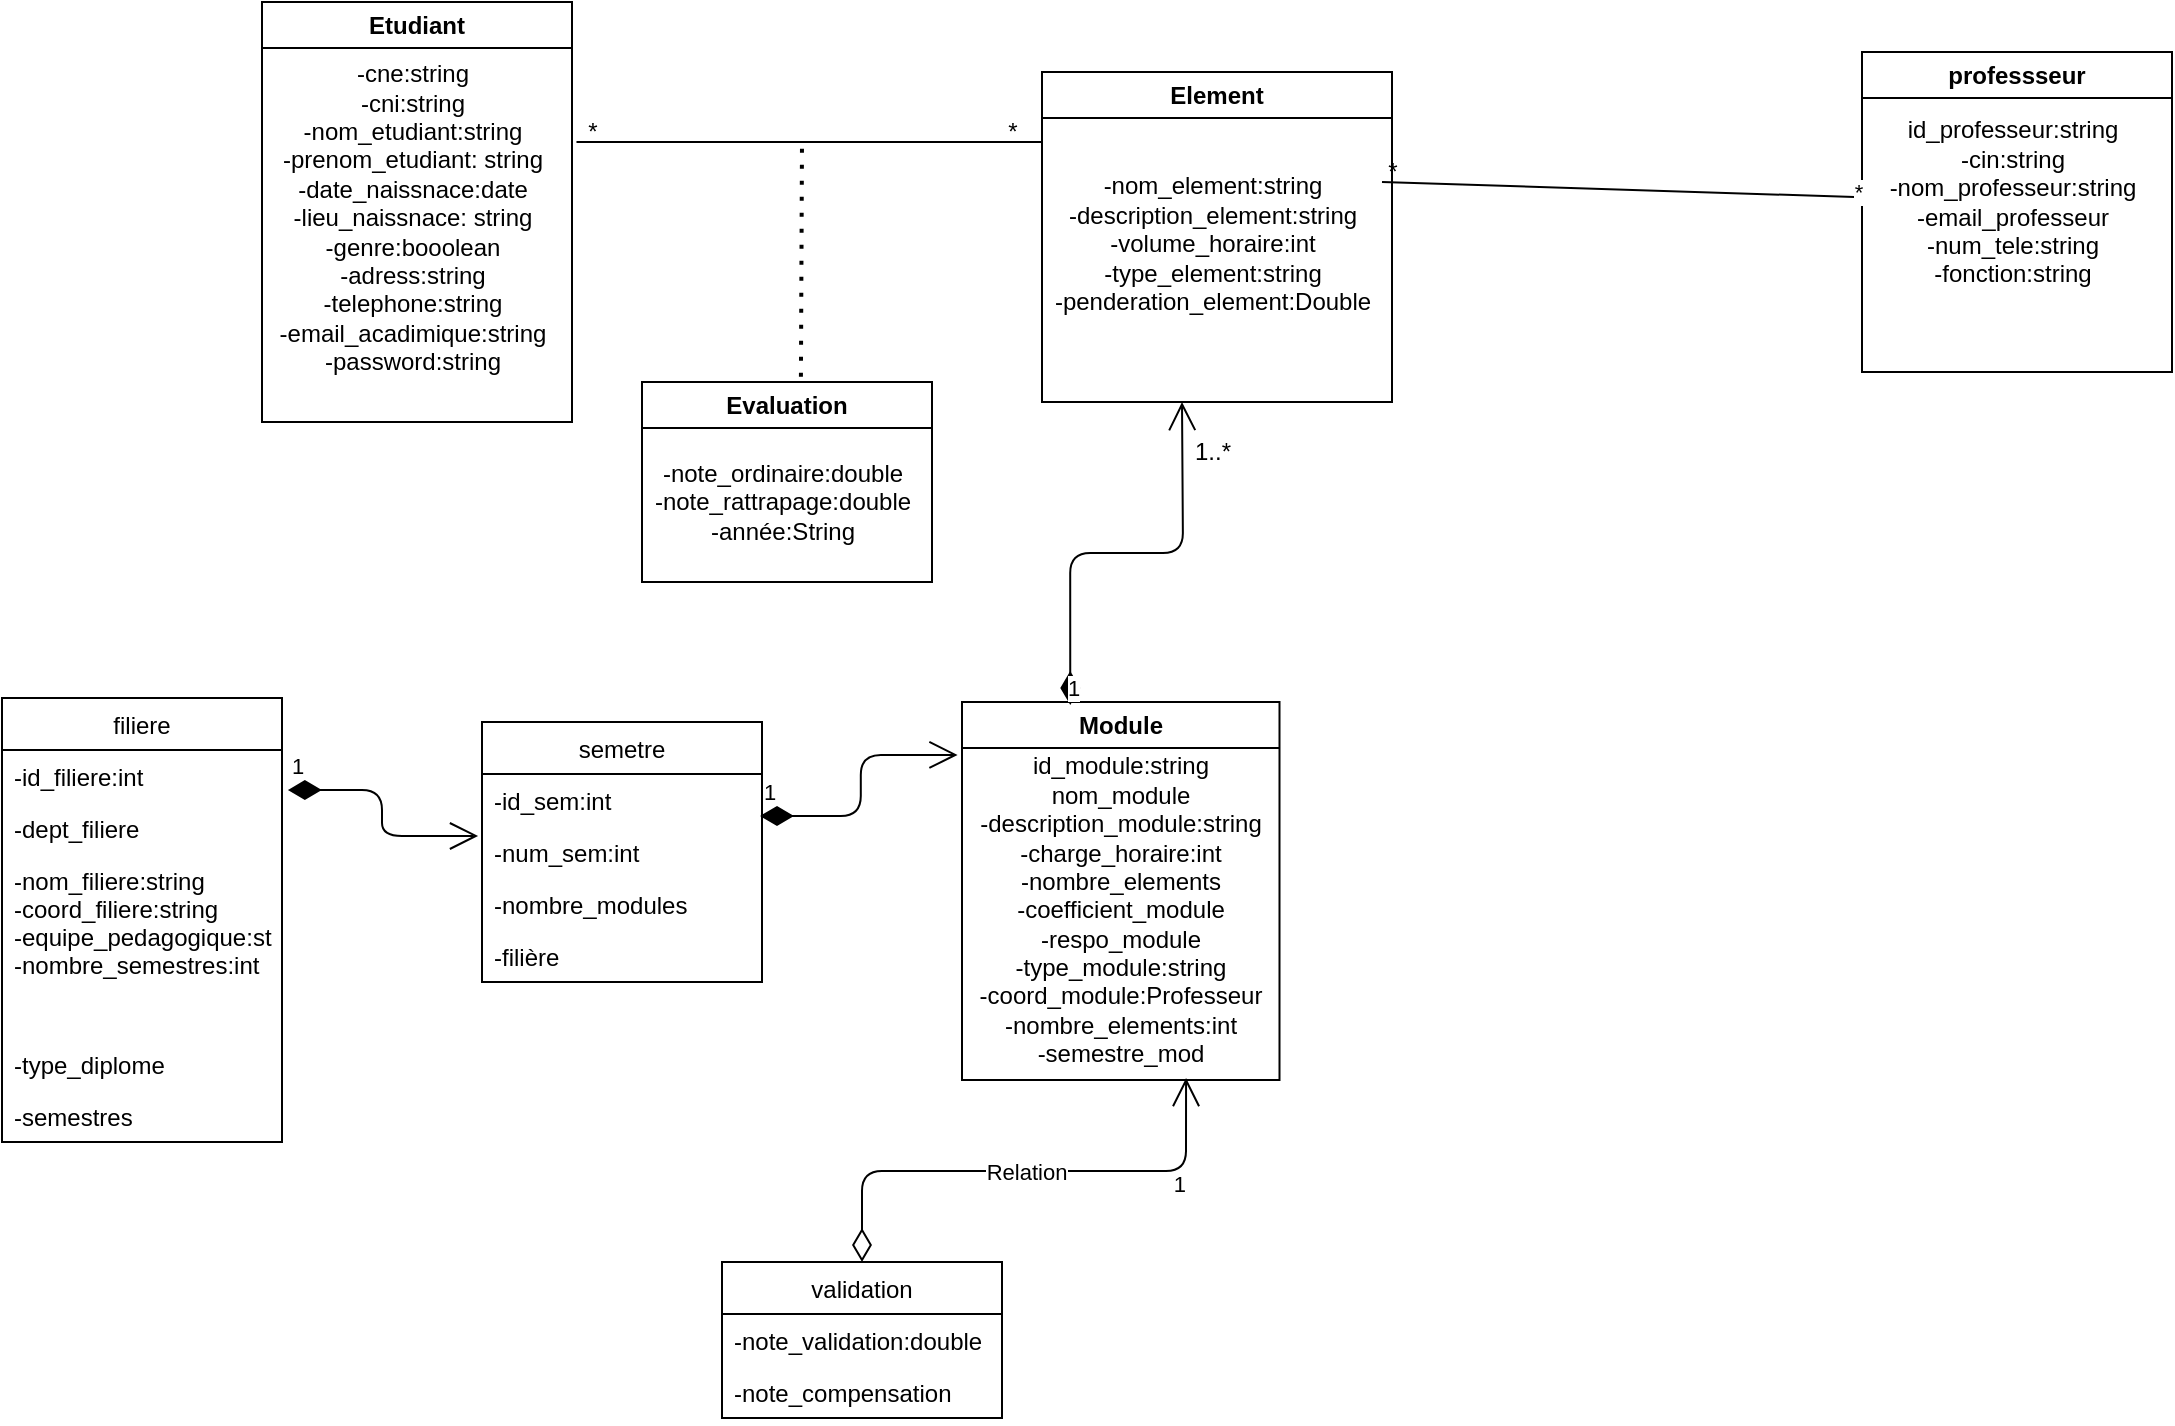<mxfile>
    <diagram id="AJ0hMvki0WESXabfGUj_" name="Page-1">
        <mxGraphModel dx="628" dy="487" grid="1" gridSize="10" guides="1" tooltips="1" connect="1" arrows="1" fold="1" page="1" pageScale="1" pageWidth="850" pageHeight="1100" math="0" shadow="0">
            <root>
                <mxCell id="0"/>
                <mxCell id="1" parent="0"/>
                <mxCell id="2" value="Etudiant" style="swimlane;whiteSpace=wrap;html=1;" parent="1" vertex="1">
                    <mxGeometry x="220" y="70" width="155" height="210" as="geometry"/>
                </mxCell>
                <mxCell id="3" value="&lt;div&gt;-cne:string&lt;/div&gt;&lt;div&gt;-cni:string&lt;/div&gt;&lt;div&gt;-nom_etudiant:string&lt;/div&gt;&lt;div&gt;-prenom_etudiant: string&lt;/div&gt;&lt;div&gt;-date_naissnace:date&lt;/div&gt;&lt;div&gt;-lieu_naissnace: string&lt;/div&gt;&lt;div&gt;-genre:booolean&lt;/div&gt;&lt;div&gt;-adress:string&lt;/div&gt;&lt;div&gt;-telephone:string&lt;/div&gt;&lt;div&gt;-email_acadimique:string&lt;/div&gt;&lt;div&gt;-password:string&lt;/div&gt;&lt;div&gt;&lt;br&gt;&lt;/div&gt;" style="text;html=1;align=center;verticalAlign=middle;resizable=0;points=[];autosize=1;strokeColor=none;fillColor=none;" parent="2" vertex="1">
                    <mxGeometry x="-5" y="20" width="160" height="190" as="geometry"/>
                </mxCell>
                <mxCell id="5" value="Evaluation" style="swimlane;whiteSpace=wrap;html=1;" parent="1" vertex="1">
                    <mxGeometry x="410" y="260" width="145" height="100" as="geometry"/>
                </mxCell>
                <mxCell id="6" value="-note_ordinaire:double&lt;br&gt;-note_rattrapage:double&lt;br&gt;-année:String" style="text;html=1;align=center;verticalAlign=middle;resizable=0;points=[];autosize=1;strokeColor=none;fillColor=none;" parent="5" vertex="1">
                    <mxGeometry x="-5" y="30" width="150" height="60" as="geometry"/>
                </mxCell>
                <mxCell id="8" value="Element" style="swimlane;whiteSpace=wrap;html=1;" parent="1" vertex="1">
                    <mxGeometry x="610" y="105" width="175" height="165" as="geometry"/>
                </mxCell>
                <mxCell id="10" value="&lt;div&gt;-nom_element:string&lt;/div&gt;&lt;div&gt;-description_element:string&lt;/div&gt;&lt;div&gt;-volume_horaire:int&lt;/div&gt;&lt;div&gt;-type_element:string&lt;/div&gt;&lt;div&gt;-penderation_element:Double&lt;/div&gt;&lt;div&gt;&lt;br&gt;&lt;/div&gt;" style="text;html=1;align=center;verticalAlign=middle;resizable=0;points=[];autosize=1;strokeColor=none;fillColor=none;" parent="8" vertex="1">
                    <mxGeometry x="-5" y="42.5" width="180" height="100" as="geometry"/>
                </mxCell>
                <mxCell id="12" value="" style="endArrow=none;html=1;exitX=1.014;exitY=0.263;exitDx=0;exitDy=0;exitPerimeter=0;" parent="1" source="3" edge="1">
                    <mxGeometry width="50" height="50" relative="1" as="geometry">
                        <mxPoint x="470" y="240" as="sourcePoint"/>
                        <mxPoint x="610" y="140" as="targetPoint"/>
                    </mxGeometry>
                </mxCell>
                <mxCell id="14" value="" style="endArrow=none;dashed=1;html=1;dashPattern=1 3;strokeWidth=2;exitX=0.548;exitY=-0.026;exitDx=0;exitDy=0;exitPerimeter=0;" parent="1" source="5" edge="1">
                    <mxGeometry width="50" height="50" relative="1" as="geometry">
                        <mxPoint x="490" y="250" as="sourcePoint"/>
                        <mxPoint x="490" y="140" as="targetPoint"/>
                    </mxGeometry>
                </mxCell>
                <mxCell id="15" value="Module" style="swimlane;whiteSpace=wrap;html=1;" parent="1" vertex="1">
                    <mxGeometry x="570" y="420" width="158.75" height="189" as="geometry"/>
                </mxCell>
                <mxCell id="17" value="&lt;div&gt;id_module:string&lt;/div&gt;&lt;div&gt;nom_module&lt;/div&gt;&lt;div&gt;-description_module:string&lt;/div&gt;&lt;div&gt;-charge_horaire:int&lt;/div&gt;&lt;div&gt;-nombre_elements&lt;/div&gt;&lt;div&gt;-coefficient_module&lt;/div&gt;&lt;div&gt;-respo_module&lt;/div&gt;&lt;div&gt;&lt;span style=&quot;background-color: initial;&quot;&gt;-type_module:string&lt;/span&gt;&lt;/div&gt;&lt;div&gt;-coord_module:Professeur&lt;/div&gt;&lt;div&gt;-nombre_elements:int&lt;/div&gt;&lt;div&gt;-semestre_mod&lt;/div&gt;" style="text;html=1;align=center;verticalAlign=middle;resizable=0;points=[];autosize=1;strokeColor=none;fillColor=none;" parent="15" vertex="1">
                    <mxGeometry x="-1.25" y="19" width="160" height="170" as="geometry"/>
                </mxCell>
                <mxCell id="18" value="1" style="endArrow=open;html=1;endSize=12;startArrow=diamondThin;startSize=14;startFill=1;edgeStyle=orthogonalEdgeStyle;align=left;verticalAlign=bottom;exitX=0.341;exitY=0.008;exitDx=0;exitDy=0;exitPerimeter=0;" parent="1" source="15" edge="1">
                    <mxGeometry x="-1" y="3" relative="1" as="geometry">
                        <mxPoint x="510" y="360" as="sourcePoint"/>
                        <mxPoint x="680" y="270" as="targetPoint"/>
                    </mxGeometry>
                </mxCell>
                <mxCell id="19" value="1..*" style="text;html=1;align=center;verticalAlign=middle;resizable=0;points=[];autosize=1;strokeColor=none;fillColor=none;" parent="1" vertex="1">
                    <mxGeometry x="675" y="280" width="40" height="30" as="geometry"/>
                </mxCell>
                <mxCell id="20" value="*" style="text;html=1;align=center;verticalAlign=middle;resizable=0;points=[];autosize=1;strokeColor=none;fillColor=none;" parent="1" vertex="1">
                    <mxGeometry x="580" y="120" width="30" height="30" as="geometry"/>
                </mxCell>
                <mxCell id="21" value="*" style="text;html=1;align=center;verticalAlign=middle;resizable=0;points=[];autosize=1;strokeColor=none;fillColor=none;" parent="1" vertex="1">
                    <mxGeometry x="370" y="120" width="30" height="30" as="geometry"/>
                </mxCell>
                <mxCell id="22" value="semetre" style="swimlane;fontStyle=0;childLayout=stackLayout;horizontal=1;startSize=26;fillColor=none;horizontalStack=0;resizeParent=1;resizeParentMax=0;resizeLast=0;collapsible=1;marginBottom=0;" parent="1" vertex="1">
                    <mxGeometry x="330" y="430" width="140" height="130" as="geometry"/>
                </mxCell>
                <mxCell id="23" value="-id_sem:int" style="text;strokeColor=none;fillColor=none;align=left;verticalAlign=top;spacingLeft=4;spacingRight=4;overflow=hidden;rotatable=0;points=[[0,0.5],[1,0.5]];portConstraint=eastwest;" parent="22" vertex="1">
                    <mxGeometry y="26" width="140" height="26" as="geometry"/>
                </mxCell>
                <mxCell id="24" value="-num_sem:int" style="text;strokeColor=none;fillColor=none;align=left;verticalAlign=top;spacingLeft=4;spacingRight=4;overflow=hidden;rotatable=0;points=[[0,0.5],[1,0.5]];portConstraint=eastwest;" parent="22" vertex="1">
                    <mxGeometry y="52" width="140" height="26" as="geometry"/>
                </mxCell>
                <mxCell id="25" value="-nombre_modules" style="text;strokeColor=none;fillColor=none;align=left;verticalAlign=top;spacingLeft=4;spacingRight=4;overflow=hidden;rotatable=0;points=[[0,0.5],[1,0.5]];portConstraint=eastwest;" parent="22" vertex="1">
                    <mxGeometry y="78" width="140" height="26" as="geometry"/>
                </mxCell>
                <mxCell id="44" value="-filière" style="text;strokeColor=none;fillColor=none;align=left;verticalAlign=top;spacingLeft=4;spacingRight=4;overflow=hidden;rotatable=0;points=[[0,0.5],[1,0.5]];portConstraint=eastwest;" vertex="1" parent="22">
                    <mxGeometry y="104" width="140" height="26" as="geometry"/>
                </mxCell>
                <mxCell id="26" value="filiere" style="swimlane;fontStyle=0;childLayout=stackLayout;horizontal=1;startSize=26;fillColor=none;horizontalStack=0;resizeParent=1;resizeParentMax=0;resizeLast=0;collapsible=1;marginBottom=0;" parent="1" vertex="1">
                    <mxGeometry x="90" y="418" width="140" height="222" as="geometry"/>
                </mxCell>
                <mxCell id="27" value="-id_filiere:int" style="text;strokeColor=none;fillColor=none;align=left;verticalAlign=top;spacingLeft=4;spacingRight=4;overflow=hidden;rotatable=0;points=[[0,0.5],[1,0.5]];portConstraint=eastwest;" parent="26" vertex="1">
                    <mxGeometry y="26" width="140" height="26" as="geometry"/>
                </mxCell>
                <mxCell id="28" value="-dept_filiere" style="text;strokeColor=none;fillColor=none;align=left;verticalAlign=top;spacingLeft=4;spacingRight=4;overflow=hidden;rotatable=0;points=[[0,0.5],[1,0.5]];portConstraint=eastwest;" parent="26" vertex="1">
                    <mxGeometry y="52" width="140" height="26" as="geometry"/>
                </mxCell>
                <mxCell id="29" value="-nom_filiere:string&#xa;-coord_filiere:string&#xa;-equipe_pedagogique:string&#xa;-nombre_semestres:int" style="text;strokeColor=none;fillColor=none;align=left;verticalAlign=top;spacingLeft=4;spacingRight=4;overflow=hidden;rotatable=0;points=[[0,0.5],[1,0.5]];portConstraint=eastwest;" parent="26" vertex="1">
                    <mxGeometry y="78" width="140" height="92" as="geometry"/>
                </mxCell>
                <mxCell id="45" value="-type_diplome" style="text;strokeColor=none;fillColor=none;align=left;verticalAlign=top;spacingLeft=4;spacingRight=4;overflow=hidden;rotatable=0;points=[[0,0.5],[1,0.5]];portConstraint=eastwest;" vertex="1" parent="26">
                    <mxGeometry y="170" width="140" height="26" as="geometry"/>
                </mxCell>
                <mxCell id="47" value="-semestres" style="text;strokeColor=none;fillColor=none;align=left;verticalAlign=top;spacingLeft=4;spacingRight=4;overflow=hidden;rotatable=0;points=[[0,0.5],[1,0.5]];portConstraint=eastwest;" vertex="1" parent="26">
                    <mxGeometry y="196" width="140" height="26" as="geometry"/>
                </mxCell>
                <mxCell id="30" value="1" style="endArrow=open;html=1;endSize=12;startArrow=diamondThin;startSize=14;startFill=1;edgeStyle=orthogonalEdgeStyle;align=left;verticalAlign=bottom;exitX=1.021;exitY=0.769;exitDx=0;exitDy=0;exitPerimeter=0;entryX=-0.014;entryY=0.192;entryDx=0;entryDy=0;entryPerimeter=0;" parent="1" source="27" target="24" edge="1">
                    <mxGeometry x="-1" y="3" relative="1" as="geometry">
                        <mxPoint x="410" y="380" as="sourcePoint"/>
                        <mxPoint x="570" y="380" as="targetPoint"/>
                    </mxGeometry>
                </mxCell>
                <mxCell id="31" value="1" style="endArrow=open;html=1;endSize=12;startArrow=diamondThin;startSize=14;startFill=1;edgeStyle=orthogonalEdgeStyle;align=left;verticalAlign=bottom;exitX=0.993;exitY=0.808;exitDx=0;exitDy=0;exitPerimeter=0;entryX=-0.006;entryY=0.044;entryDx=0;entryDy=0;entryPerimeter=0;" parent="1" source="23" target="17" edge="1">
                    <mxGeometry x="-1" y="3" relative="1" as="geometry">
                        <mxPoint x="410" y="380" as="sourcePoint"/>
                        <mxPoint x="570" y="380" as="targetPoint"/>
                    </mxGeometry>
                </mxCell>
                <mxCell id="32" value="validation" style="swimlane;fontStyle=0;childLayout=stackLayout;horizontal=1;startSize=26;fillColor=none;horizontalStack=0;resizeParent=1;resizeParentMax=0;resizeLast=0;collapsible=1;marginBottom=0;" parent="1" vertex="1">
                    <mxGeometry x="450" y="700" width="140" height="78" as="geometry"/>
                </mxCell>
                <mxCell id="33" value="-note_validation:double" style="text;strokeColor=none;fillColor=none;align=left;verticalAlign=top;spacingLeft=4;spacingRight=4;overflow=hidden;rotatable=0;points=[[0,0.5],[1,0.5]];portConstraint=eastwest;" parent="32" vertex="1">
                    <mxGeometry y="26" width="140" height="26" as="geometry"/>
                </mxCell>
                <mxCell id="34" value="-note_compensation" style="text;strokeColor=none;fillColor=none;align=left;verticalAlign=top;spacingLeft=4;spacingRight=4;overflow=hidden;rotatable=0;points=[[0,0.5],[1,0.5]];portConstraint=eastwest;" parent="32" vertex="1">
                    <mxGeometry y="52" width="140" height="26" as="geometry"/>
                </mxCell>
                <mxCell id="36" value="Relation" style="endArrow=open;html=1;endSize=12;startArrow=diamondThin;startSize=14;startFill=0;edgeStyle=orthogonalEdgeStyle;exitX=0.5;exitY=0;exitDx=0;exitDy=0;entryX=0.708;entryY=0.994;entryDx=0;entryDy=0;entryPerimeter=0;" parent="1" source="32" edge="1" target="17">
                    <mxGeometry relative="1" as="geometry">
                        <mxPoint x="510" y="550" as="sourcePoint"/>
                        <mxPoint x="680" y="610" as="targetPoint"/>
                    </mxGeometry>
                </mxCell>
                <mxCell id="38" value="1" style="edgeLabel;resizable=0;html=1;align=right;verticalAlign=top;" parent="36" connectable="0" vertex="1">
                    <mxGeometry x="1" relative="1" as="geometry">
                        <mxPoint y="40" as="offset"/>
                    </mxGeometry>
                </mxCell>
                <mxCell id="39" value="professseur" style="swimlane;whiteSpace=wrap;html=1;" parent="1" vertex="1">
                    <mxGeometry x="1020" y="95" width="155" height="160" as="geometry"/>
                </mxCell>
                <mxCell id="40" value="&lt;div&gt;id_professeur:string&lt;/div&gt;&lt;div&gt;-cin:string&lt;/div&gt;&lt;div&gt;-nom_professeur:string&lt;/div&gt;&lt;div&gt;-email_professeur&lt;/div&gt;&lt;div&gt;-num_tele:string&lt;/div&gt;&lt;div&gt;-fonction:string&lt;/div&gt;" style="text;html=1;align=center;verticalAlign=middle;resizable=0;points=[];autosize=1;strokeColor=none;fillColor=none;" parent="39" vertex="1">
                    <mxGeometry y="25" width="150" height="100" as="geometry"/>
                </mxCell>
                <mxCell id="41" value="" style="endArrow=none;html=1;exitX=1.014;exitY=0.263;exitDx=0;exitDy=0;exitPerimeter=0;" parent="1" target="40" edge="1">
                    <mxGeometry width="50" height="50" relative="1" as="geometry">
                        <mxPoint x="780" y="160.0" as="sourcePoint"/>
                        <mxPoint x="1012.76" y="160.03" as="targetPoint"/>
                    </mxGeometry>
                </mxCell>
                <mxCell id="42" value="*" style="edgeLabel;html=1;align=center;verticalAlign=middle;resizable=0;points=[];" parent="41" vertex="1" connectable="0">
                    <mxGeometry x="0.268" relative="1" as="geometry">
                        <mxPoint x="86" as="offset"/>
                    </mxGeometry>
                </mxCell>
                <mxCell id="43" value="*" style="text;html=1;align=center;verticalAlign=middle;resizable=0;points=[];autosize=1;strokeColor=none;fillColor=none;" parent="1" vertex="1">
                    <mxGeometry x="770" y="140" width="30" height="30" as="geometry"/>
                </mxCell>
            </root>
        </mxGraphModel>
    </diagram>
</mxfile>